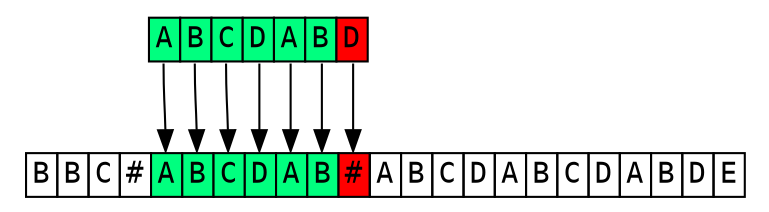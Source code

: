 digraph g {
    node [fontname="Monaco, Consolas",shape =plaintext,height=.1];
    node_t [label = <
    <TABLE BORDER="0" CELLBORDER="1" CELLSPACING="0">
    <TR>
    <TD PORT="f0">B</TD>
    <TD PORT="f1">B</TD>
    <TD PORT="f2">C</TD>
    <TD PORT="f3">#</TD>
    <TD PORT="f4" bgcolor="SpringGreen">A</TD>
    <TD PORT="f5" bgcolor="SpringGreen">B</TD>
    <TD PORT="f6" bgcolor="SpringGreen">C</TD>
    <TD PORT="f7" bgcolor="SpringGreen">D</TD>
    <TD PORT="f8" bgcolor="SpringGreen">A</TD>
    <TD PORT="f9" bgcolor="SpringGreen">B</TD>
    <TD PORT="f10" bgcolor="red">#</TD>
    <TD PORT="f11">A</TD>
    <TD PORT="f12">B</TD>
    <TD PORT="f13">C</TD>
    <TD PORT="f14">D</TD>
    <TD PORT="f15">A</TD>
    <TD PORT="f16">B</TD>
    <TD PORT="f17">C</TD>
    <TD PORT="f18">D</TD>
    <TD PORT="f19">A</TD>
    <TD PORT="f20">B</TD>
    <TD PORT="f21">D</TD>
    <TD PORT="f22">E</TD>
    </TR>
    </TABLE>>];

    node_s [label = <
    <TABLE BORDER="0" CELLBORDER="1" CELLSPACING="0">
    <TR>
    <TD PORT="f0" bgcolor="SpringGreen">A</TD>
    <TD PORT="f1" bgcolor="SpringGreen">B</TD>
    <TD PORT="f2" bgcolor="SpringGreen">C</TD>
    <TD PORT="f3" bgcolor="SpringGreen">D</TD>
    <TD PORT="f4" bgcolor="SpringGreen">A</TD>
    <TD PORT="f5" bgcolor="SpringGreen">B</TD>
    <TD PORT="f6" bgcolor="red">D</TD>
    </TR>
    </TABLE>>];


    "node_s":f0 -> "node_t":f4
    "node_s":f1 -> "node_t":f5
    "node_s":f2 -> "node_t":f6
    "node_s":f3 -> "node_t":f7
    "node_s":f4 -> "node_t":f8
    "node_s":f5 -> "node_t":f9
    "node_s":f6 -> "node_t":f10
}
